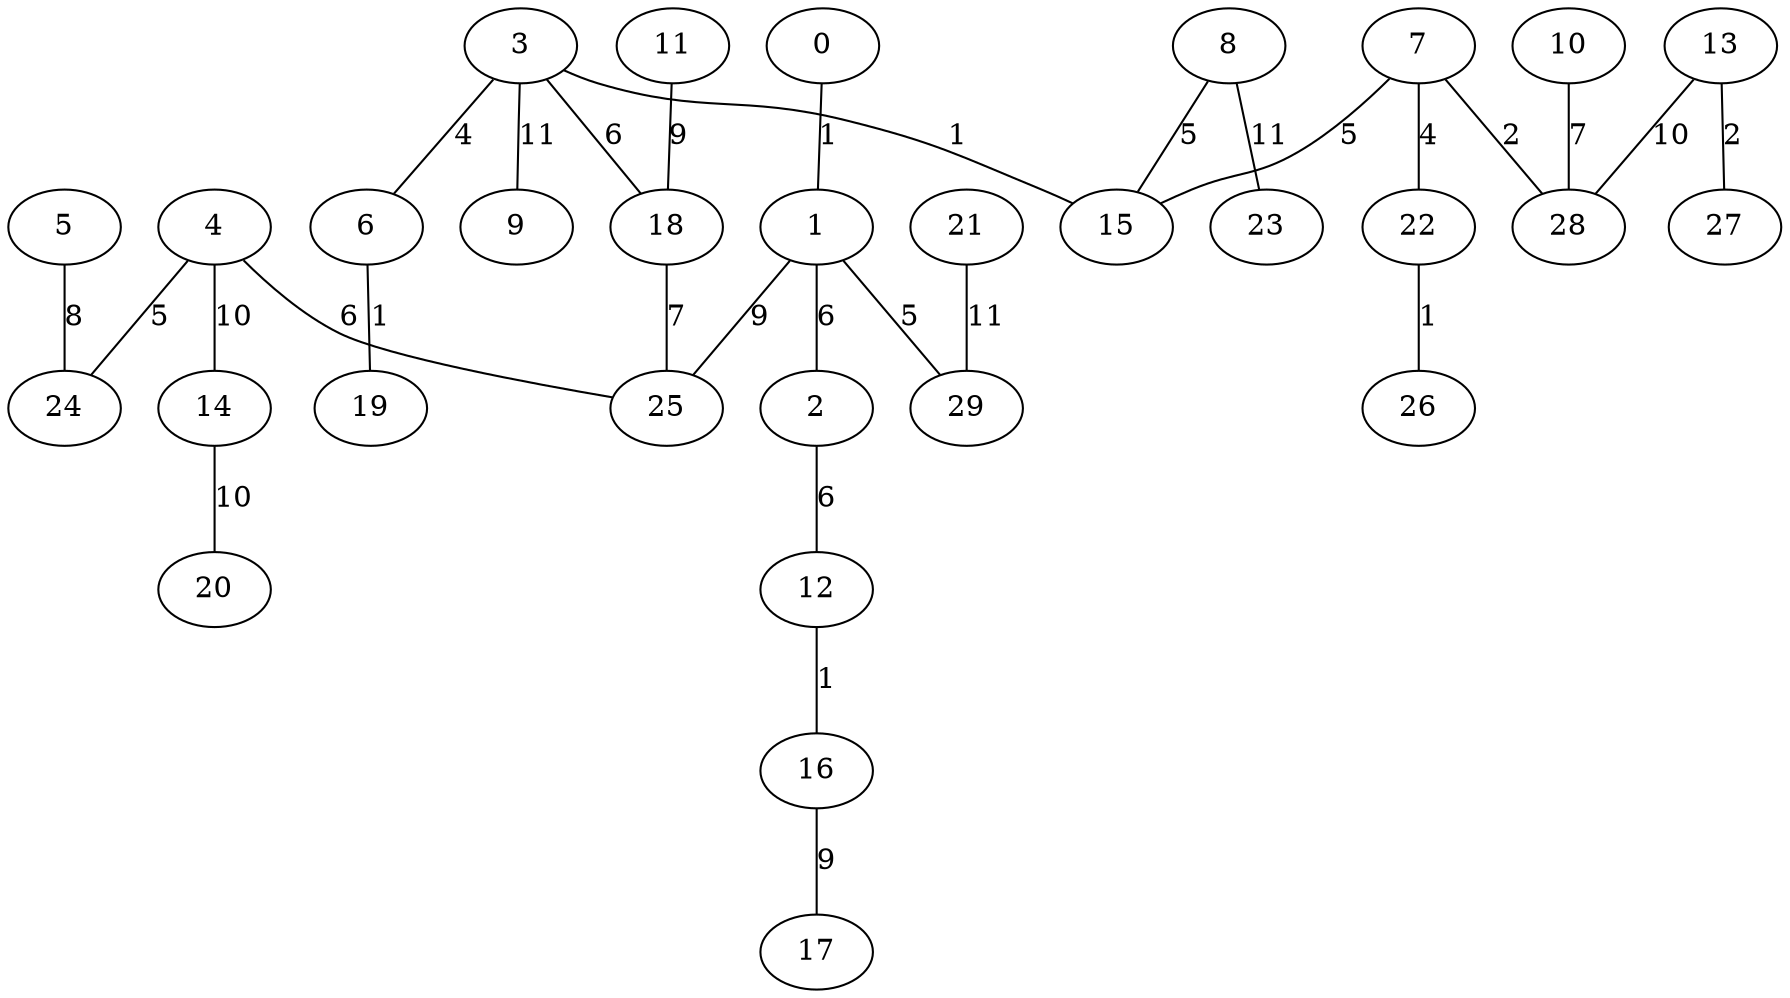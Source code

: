 graph abstract {
  0 [label="0"];
  1 [label="1"];
  2 [label="2"];
  3 [label="3"];
  4 [label="4"];
  5 [label="5"];
  6 [label="6"];
  7 [label="7"];
  8 [label="8"];
  9 [label="9"];
  10 [label="10"];
  11 [label="11"];
  12 [label="12"];
  13 [label="13"];
  14 [label="14"];
  15 [label="15"];
  16 [label="16"];
  17 [label="17"];
  18 [label="18"];
  19 [label="19"];
  20 [label="20"];
  21 [label="21"];
  22 [label="22"];
  23 [label="23"];
  24 [label="24"];
  25 [label="25"];
  26 [label="26"];
  27 [label="27"];
  28 [label="28"];
  29 [label="29"];
  0 -- 1 [label="1"];
  1 -- 29 [label="5"];
  1 -- 25 [label="9"];
  1 -- 2 [label="6"];
  2 -- 12 [label="6"];
  3 -- 9 [label="11"];
  3 -- 15 [label="1"];
  3 -- 18 [label="6"];
  3 -- 6 [label="4"];
  4 -- 25 [label="6"];
  4 -- 24 [label="5"];
  4 -- 14 [label="10"];
  5 -- 24 [label="8"];
  6 -- 19 [label="1"];
  7 -- 22 [label="4"];
  7 -- 15 [label="5"];
  7 -- 28 [label="2"];
  8 -- 15 [label="5"];
  8 -- 23 [label="11"];
  10 -- 28 [label="7"];
  11 -- 18 [label="9"];
  12 -- 16 [label="1"];
  13 -- 27 [label="2"];
  13 -- 28 [label="10"];
  14 -- 20 [label="10"];
  16 -- 17 [label="9"];
  18 -- 25 [label="7"];
  21 -- 29 [label="11"];
  22 -- 26 [label="1"];
}